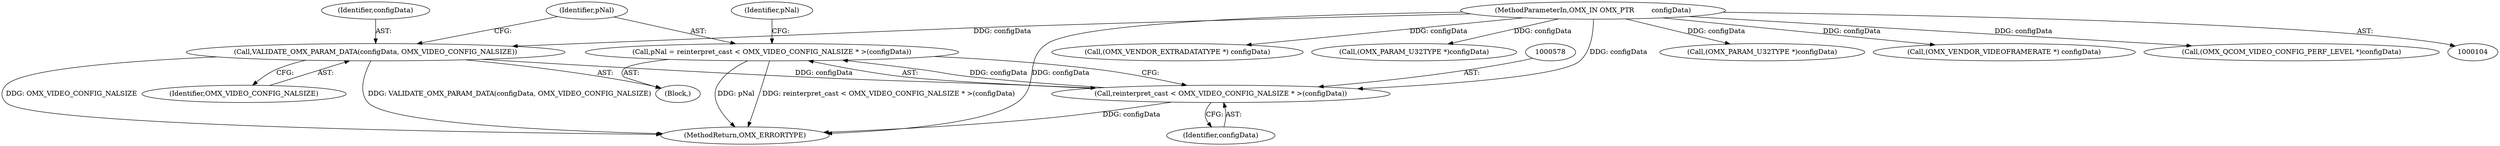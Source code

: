 digraph "0_Android_f22c2a0f0f9e030c240468d9d18b9297f001bcf0@pointer" {
"1000575" [label="(Call,pNal = reinterpret_cast < OMX_VIDEO_CONFIG_NALSIZE * >(configData))"];
"1000577" [label="(Call,reinterpret_cast < OMX_VIDEO_CONFIG_NALSIZE * >(configData))"];
"1000572" [label="(Call,VALIDATE_OMX_PARAM_DATA(configData, OMX_VIDEO_CONFIG_NALSIZE))"];
"1000107" [label="(MethodParameterIn,OMX_IN OMX_PTR        configData)"];
"1000572" [label="(Call,VALIDATE_OMX_PARAM_DATA(configData, OMX_VIDEO_CONFIG_NALSIZE))"];
"1000582" [label="(Identifier,pNal)"];
"1000138" [label="(Call,(OMX_VENDOR_EXTRADATATYPE *) configData)"];
"1000565" [label="(Block,)"];
"1001056" [label="(MethodReturn,OMX_ERRORTYPE)"];
"1000936" [label="(Call,(OMX_PARAM_U32TYPE *)configData)"];
"1000573" [label="(Identifier,configData)"];
"1000996" [label="(Call,(OMX_PARAM_U32TYPE *)configData)"];
"1000575" [label="(Call,pNal = reinterpret_cast < OMX_VIDEO_CONFIG_NALSIZE * >(configData))"];
"1000579" [label="(Identifier,configData)"];
"1000651" [label="(Call,(OMX_VENDOR_VIDEOFRAMERATE *) configData)"];
"1000577" [label="(Call,reinterpret_cast < OMX_VIDEO_CONFIG_NALSIZE * >(configData))"];
"1000864" [label="(Call,(OMX_QCOM_VIDEO_CONFIG_PERF_LEVEL *)configData)"];
"1000107" [label="(MethodParameterIn,OMX_IN OMX_PTR        configData)"];
"1000574" [label="(Identifier,OMX_VIDEO_CONFIG_NALSIZE)"];
"1000576" [label="(Identifier,pNal)"];
"1000575" -> "1000565"  [label="AST: "];
"1000575" -> "1000577"  [label="CFG: "];
"1000576" -> "1000575"  [label="AST: "];
"1000577" -> "1000575"  [label="AST: "];
"1000582" -> "1000575"  [label="CFG: "];
"1000575" -> "1001056"  [label="DDG: reinterpret_cast < OMX_VIDEO_CONFIG_NALSIZE * >(configData)"];
"1000575" -> "1001056"  [label="DDG: pNal"];
"1000577" -> "1000575"  [label="DDG: configData"];
"1000577" -> "1000579"  [label="CFG: "];
"1000578" -> "1000577"  [label="AST: "];
"1000579" -> "1000577"  [label="AST: "];
"1000577" -> "1001056"  [label="DDG: configData"];
"1000572" -> "1000577"  [label="DDG: configData"];
"1000107" -> "1000577"  [label="DDG: configData"];
"1000572" -> "1000565"  [label="AST: "];
"1000572" -> "1000574"  [label="CFG: "];
"1000573" -> "1000572"  [label="AST: "];
"1000574" -> "1000572"  [label="AST: "];
"1000576" -> "1000572"  [label="CFG: "];
"1000572" -> "1001056"  [label="DDG: OMX_VIDEO_CONFIG_NALSIZE"];
"1000572" -> "1001056"  [label="DDG: VALIDATE_OMX_PARAM_DATA(configData, OMX_VIDEO_CONFIG_NALSIZE)"];
"1000107" -> "1000572"  [label="DDG: configData"];
"1000107" -> "1000104"  [label="AST: "];
"1000107" -> "1001056"  [label="DDG: configData"];
"1000107" -> "1000138"  [label="DDG: configData"];
"1000107" -> "1000651"  [label="DDG: configData"];
"1000107" -> "1000864"  [label="DDG: configData"];
"1000107" -> "1000936"  [label="DDG: configData"];
"1000107" -> "1000996"  [label="DDG: configData"];
}
